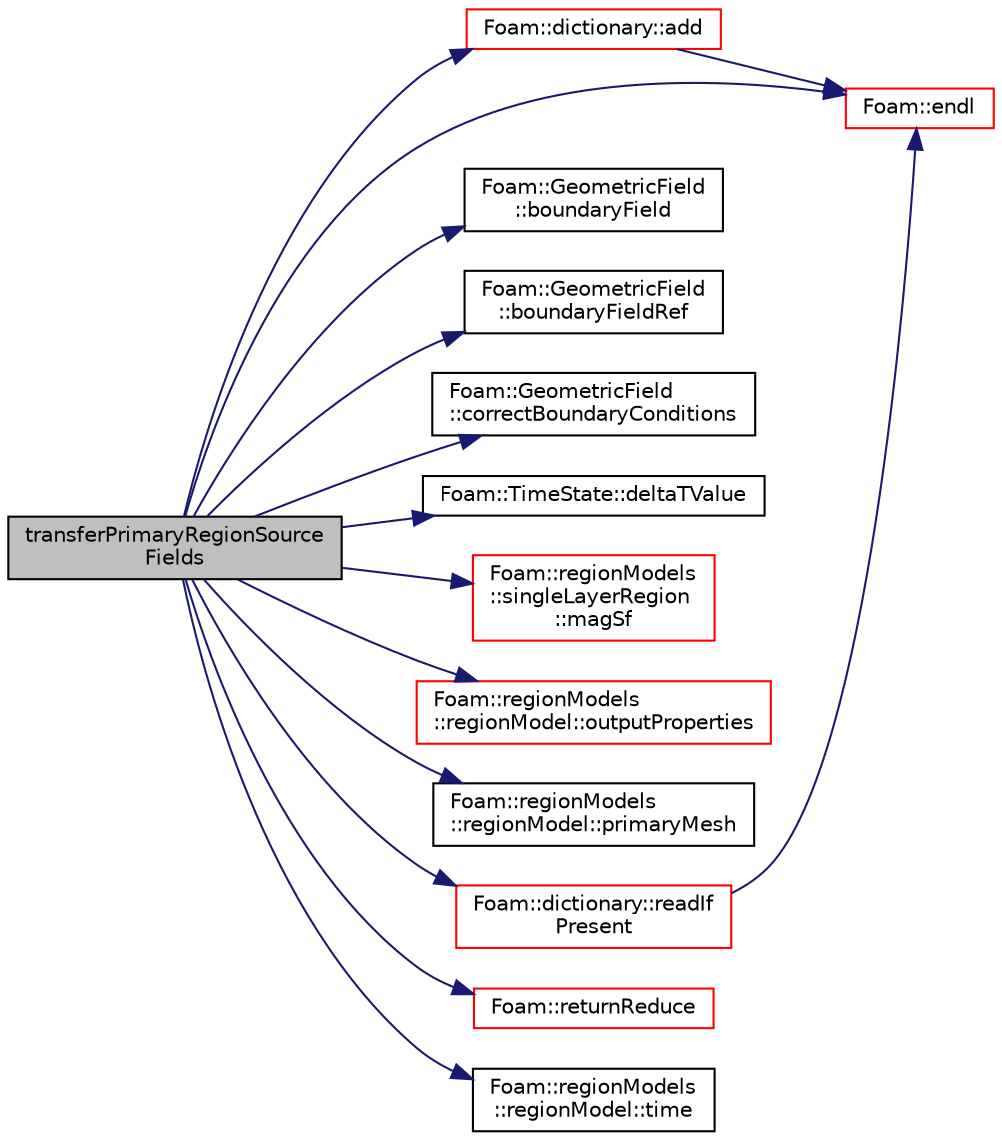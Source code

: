 digraph "transferPrimaryRegionSourceFields"
{
  bgcolor="transparent";
  edge [fontname="Helvetica",fontsize="10",labelfontname="Helvetica",labelfontsize="10"];
  node [fontname="Helvetica",fontsize="10",shape=record];
  rankdir="LR";
  Node411 [label="transferPrimaryRegionSource\lFields",height=0.2,width=0.4,color="black", fillcolor="grey75", style="filled", fontcolor="black"];
  Node411 -> Node412 [color="midnightblue",fontsize="10",style="solid",fontname="Helvetica"];
  Node412 [label="Foam::dictionary::add",height=0.2,width=0.4,color="red",URL="$a27129.html#ac2ddcab42322c8d8af5e5830ab4d431b",tooltip="Add a new entry. "];
  Node412 -> Node414 [color="midnightblue",fontsize="10",style="solid",fontname="Helvetica"];
  Node414 [label="Foam::endl",height=0.2,width=0.4,color="red",URL="$a21851.html#a2db8fe02a0d3909e9351bb4275b23ce4",tooltip="Add newline and flush stream. "];
  Node411 -> Node457 [color="midnightblue",fontsize="10",style="solid",fontname="Helvetica"];
  Node457 [label="Foam::GeometricField\l::boundaryField",height=0.2,width=0.4,color="black",URL="$a23249.html#a9ff7de36fba06b4f4f77a75142ad72b6",tooltip="Return const-reference to the boundary field. "];
  Node411 -> Node458 [color="midnightblue",fontsize="10",style="solid",fontname="Helvetica"];
  Node458 [label="Foam::GeometricField\l::boundaryFieldRef",height=0.2,width=0.4,color="black",URL="$a23249.html#af3831c9fea9f6ae7532a6d57cc67c959",tooltip="Return a reference to the boundary field. "];
  Node411 -> Node459 [color="midnightblue",fontsize="10",style="solid",fontname="Helvetica"];
  Node459 [label="Foam::GeometricField\l::correctBoundaryConditions",height=0.2,width=0.4,color="black",URL="$a23249.html#acaf6878ef900e593c4b20812f1b567d6",tooltip="Correct boundary field. "];
  Node411 -> Node460 [color="midnightblue",fontsize="10",style="solid",fontname="Helvetica"];
  Node460 [label="Foam::TimeState::deltaTValue",height=0.2,width=0.4,color="black",URL="$a27469.html#a7b713a001e890d3c08ba20b49294c99b",tooltip="Return time step value. "];
  Node411 -> Node414 [color="midnightblue",fontsize="10",style="solid",fontname="Helvetica"];
  Node411 -> Node461 [color="midnightblue",fontsize="10",style="solid",fontname="Helvetica"];
  Node461 [label="Foam::regionModels\l::singleLayerRegion\l::magSf",height=0.2,width=0.4,color="red",URL="$a30093.html#a731a7fa3f5bd4f856355b52d64f38d1a",tooltip="Return the face area magnitudes / [m2]. "];
  Node411 -> Node462 [color="midnightblue",fontsize="10",style="solid",fontname="Helvetica"];
  Node462 [label="Foam::regionModels\l::regionModel::outputProperties",height=0.2,width=0.4,color="red",URL="$a30073.html#adec676154bcf91a502be115e6bf5137c",tooltip="Return const access to the output properties dictionary. "];
  Node411 -> Node463 [color="midnightblue",fontsize="10",style="solid",fontname="Helvetica"];
  Node463 [label="Foam::regionModels\l::regionModel::primaryMesh",height=0.2,width=0.4,color="black",URL="$a30073.html#a4fcb1e32ba3faef9cc4757d98726996b",tooltip="Return the reference to the primary mesh database. "];
  Node411 -> Node464 [color="midnightblue",fontsize="10",style="solid",fontname="Helvetica"];
  Node464 [label="Foam::dictionary::readIf\lPresent",height=0.2,width=0.4,color="red",URL="$a27129.html#ad4bd008e6ee208313f2c3a963ee1170d",tooltip="Find an entry if present, and assign to T. "];
  Node464 -> Node414 [color="midnightblue",fontsize="10",style="solid",fontname="Helvetica"];
  Node411 -> Node466 [color="midnightblue",fontsize="10",style="solid",fontname="Helvetica"];
  Node466 [label="Foam::returnReduce",height=0.2,width=0.4,color="red",URL="$a21851.html#a8d528a67d2a9c6fe4fb94bc86872624b"];
  Node411 -> Node480 [color="midnightblue",fontsize="10",style="solid",fontname="Helvetica"];
  Node480 [label="Foam::regionModels\l::regionModel::time",height=0.2,width=0.4,color="black",URL="$a30073.html#a1ed86245b170b9f651f62650b1827500",tooltip="Return the reference to the time database. "];
}
